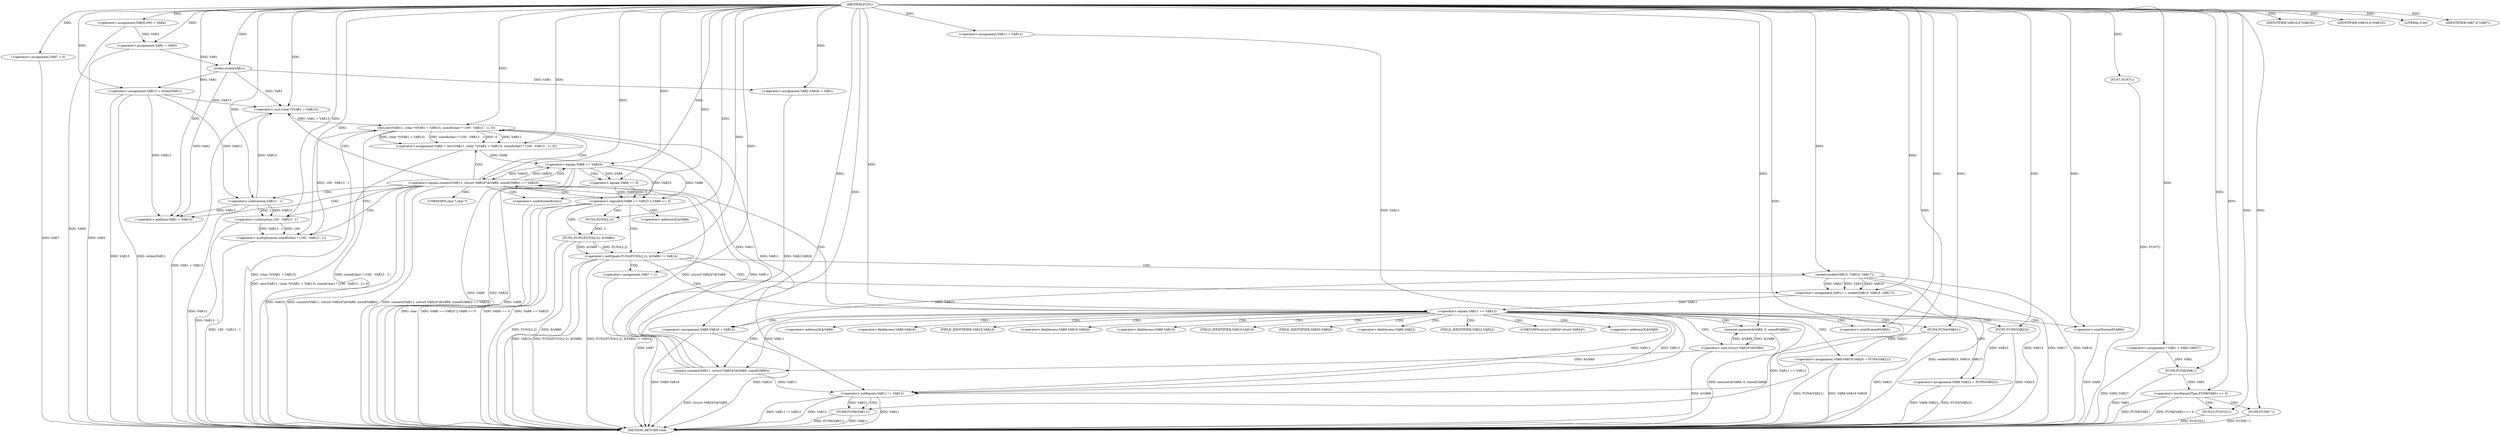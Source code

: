 digraph FUN1 {  
"1000100" [label = "(METHOD,FUN1)" ]
"1000263" [label = "(METHOD_RETURN,void)" ]
"1000105" [label = "(<operator>.assignment,VAR3[100] = VAR4)" ]
"1000108" [label = "(<operator>.assignment,VAR1 = VAR3)" ]
"1000114" [label = "(<operator>.assignment,VAR7 = 0)" ]
"1000121" [label = "(<operator>.assignment,VAR11 = VAR12)" ]
"1000125" [label = "(<operator>.assignment,VAR13 = strlen(VAR1))" ]
"1000127" [label = "(strlen,strlen(VAR1))" ]
"1000132" [label = "(<operator>.notEquals,FUN2(FUN3(2,2), &VAR6) != VAR14)" ]
"1000133" [label = "(FUN2,FUN2(FUN3(2,2), &VAR6))" ]
"1000134" [label = "(FUN3,FUN3(2,2))" ]
"1000142" [label = "(<operator>.assignment,VAR7 = 1)" ]
"1000145" [label = "(<operator>.assignment,VAR11 = socket(VAR15, VAR16, VAR17))" ]
"1000147" [label = "(socket,socket(VAR15, VAR16, VAR17))" ]
"1000152" [label = "(<operator>.equals,VAR11 == VAR12)" ]
"1000157" [label = "(memset,memset(&VAR9, 0, sizeof(VAR9)))" ]
"1000161" [label = "(<operator>.sizeOf,sizeof(VAR9))" ]
"1000163" [label = "(<operator>.assignment,VAR9.VAR18 = VAR15)" ]
"1000168" [label = "(<operator>.assignment,VAR9.VAR19.VAR20 = FUN4(VAR21))" ]
"1000174" [label = "(FUN4,FUN4(VAR21))" ]
"1000176" [label = "(<operator>.assignment,VAR9.VAR22 = FUN5(VAR23))" ]
"1000180" [label = "(FUN5,FUN5(VAR23))" ]
"1000183" [label = "(<operator>.equals,connect(VAR11, (struct VAR24*)&VAR9, sizeof(VAR9)) == VAR25)" ]
"1000184" [label = "(connect,connect(VAR11, (struct VAR24*)&VAR9, sizeof(VAR9)))" ]
"1000186" [label = "(<operator>.cast,(struct VAR24*)&VAR9)" ]
"1000190" [label = "(<operator>.sizeOf,sizeof(VAR9))" ]
"1000195" [label = "(<operator>.assignment,VAR8 = recv(VAR11, (char *)(VAR1 + VAR13), sizeof(char) * (100 - VAR13 - 1), 0))" ]
"1000197" [label = "(recv,recv(VAR11, (char *)(VAR1 + VAR13), sizeof(char) * (100 - VAR13 - 1), 0))" ]
"1000199" [label = "(<operator>.cast,(char *)(VAR1 + VAR13))" ]
"1000201" [label = "(<operator>.addition,VAR1 + VAR13)" ]
"1000204" [label = "(<operator>.multiplication,sizeof(char) * (100 - VAR13 - 1))" ]
"1000205" [label = "(<operator>.sizeOf,sizeof(char))" ]
"1000207" [label = "(<operator>.subtraction,100 - VAR13 - 1)" ]
"1000209" [label = "(<operator>.subtraction,VAR13 - 1)" ]
"1000214" [label = "(<operator>.logicalOr,VAR8 == VAR25 || VAR8 == 0)" ]
"1000215" [label = "(<operator>.equals,VAR8 == VAR25)" ]
"1000218" [label = "(<operator>.equals,VAR8 == 0)" ]
"1000224" [label = "(IDENTIFIER,VAR10,if (VAR10))" ]
"1000227" [label = "(IDENTIFIER,VAR10,if (VAR10))" ]
"1000229" [label = "(LITERAL,0,do)" ]
"1000231" [label = "(<operator>.notEquals,VAR11 != VAR12)" ]
"1000235" [label = "(FUN6,FUN6(VAR11))" ]
"1000238" [label = "(IDENTIFIER,VAR7,if (VAR7))" ]
"1000240" [label = "(FUN7,FUN7())" ]
"1000241" [label = "(<operator>.assignment,VAR2.VAR26 = VAR1)" ]
"1000248" [label = "(<operator>.assignment,* VAR1 = VAR2.VAR27)" ]
"1000254" [label = "(<operator>.lessEqualsThan,FUN8(VAR1) <= 0)" ]
"1000255" [label = "(FUN8,FUN8(VAR1))" ]
"1000259" [label = "(FUN9,FUN9(\"\"))" ]
"1000261" [label = "(FUN10,FUN10(1))" ]
"1000137" [label = "(<operator>.addressOf,&VAR6)" ]
"1000158" [label = "(<operator>.addressOf,&VAR9)" ]
"1000164" [label = "(<operator>.fieldAccess,VAR9.VAR18)" ]
"1000166" [label = "(FIELD_IDENTIFIER,VAR18,VAR18)" ]
"1000169" [label = "(<operator>.fieldAccess,VAR9.VAR19.VAR20)" ]
"1000170" [label = "(<operator>.fieldAccess,VAR9.VAR19)" ]
"1000172" [label = "(FIELD_IDENTIFIER,VAR19,VAR19)" ]
"1000173" [label = "(FIELD_IDENTIFIER,VAR20,VAR20)" ]
"1000177" [label = "(<operator>.fieldAccess,VAR9.VAR22)" ]
"1000179" [label = "(FIELD_IDENTIFIER,VAR22,VAR22)" ]
"1000187" [label = "(UNKNOWN,struct VAR24*,struct VAR24*)" ]
"1000188" [label = "(<operator>.addressOf,&VAR9)" ]
"1000200" [label = "(UNKNOWN,char *,char *)" ]
  "1000254" -> "1000263"  [ label = "DDG: FUN8(VAR1)"] 
  "1000180" -> "1000263"  [ label = "DDG: VAR23"] 
  "1000231" -> "1000263"  [ label = "DDG: VAR11 != VAR12"] 
  "1000132" -> "1000263"  [ label = "DDG: FUN2(FUN3(2,2), &VAR6)"] 
  "1000108" -> "1000263"  [ label = "DDG: VAR3"] 
  "1000197" -> "1000263"  [ label = "DDG: sizeof(char) * (100 - VAR13 - 1)"] 
  "1000259" -> "1000263"  [ label = "DDG: FUN9(\"\")"] 
  "1000186" -> "1000263"  [ label = "DDG: &VAR9"] 
  "1000163" -> "1000263"  [ label = "DDG: VAR9.VAR18"] 
  "1000184" -> "1000263"  [ label = "DDG: (struct VAR24*)&VAR9"] 
  "1000125" -> "1000263"  [ label = "DDG: VAR13"] 
  "1000199" -> "1000263"  [ label = "DDG: VAR1 + VAR13"] 
  "1000207" -> "1000263"  [ label = "DDG: VAR13 - 1"] 
  "1000209" -> "1000263"  [ label = "DDG: VAR13"] 
  "1000105" -> "1000263"  [ label = "DDG: VAR4"] 
  "1000235" -> "1000263"  [ label = "DDG: VAR11"] 
  "1000231" -> "1000263"  [ label = "DDG: VAR12"] 
  "1000168" -> "1000263"  [ label = "DDG: VAR9.VAR19.VAR20"] 
  "1000235" -> "1000263"  [ label = "DDG: FUN6(VAR11)"] 
  "1000215" -> "1000263"  [ label = "DDG: VAR8"] 
  "1000157" -> "1000263"  [ label = "DDG: memset(&VAR9, 0, sizeof(VAR9))"] 
  "1000218" -> "1000263"  [ label = "DDG: VAR8"] 
  "1000240" -> "1000263"  [ label = "DDG: FUN7()"] 
  "1000215" -> "1000263"  [ label = "DDG: VAR25"] 
  "1000214" -> "1000263"  [ label = "DDG: VAR8 == VAR25 || VAR8 == 0"] 
  "1000254" -> "1000263"  [ label = "DDG: FUN8(VAR1) <= 0"] 
  "1000205" -> "1000263"  [ label = "DDG: char"] 
  "1000132" -> "1000263"  [ label = "DDG: FUN2(FUN3(2,2), &VAR6) != VAR14"] 
  "1000132" -> "1000263"  [ label = "DDG: VAR14"] 
  "1000183" -> "1000263"  [ label = "DDG: connect(VAR11, (struct VAR24*)&VAR9, sizeof(VAR9))"] 
  "1000152" -> "1000263"  [ label = "DDG: VAR11 == VAR12"] 
  "1000163" -> "1000263"  [ label = "DDG: VAR15"] 
  "1000133" -> "1000263"  [ label = "DDG: FUN3(2,2)"] 
  "1000190" -> "1000263"  [ label = "DDG: VAR9"] 
  "1000214" -> "1000263"  [ label = "DDG: VAR8 == 0"] 
  "1000114" -> "1000263"  [ label = "DDG: VAR7"] 
  "1000176" -> "1000263"  [ label = "DDG: FUN5(VAR23)"] 
  "1000147" -> "1000263"  [ label = "DDG: VAR16"] 
  "1000147" -> "1000263"  [ label = "DDG: VAR15"] 
  "1000204" -> "1000263"  [ label = "DDG: 100 - VAR13 - 1"] 
  "1000125" -> "1000263"  [ label = "DDG: strlen(VAR1)"] 
  "1000195" -> "1000263"  [ label = "DDG: recv(VAR11, (char *)(VAR1 + VAR13), sizeof(char) * (100 - VAR13 - 1), 0)"] 
  "1000197" -> "1000263"  [ label = "DDG: (char *)(VAR1 + VAR13)"] 
  "1000231" -> "1000263"  [ label = "DDG: VAR11"] 
  "1000142" -> "1000263"  [ label = "DDG: VAR7"] 
  "1000241" -> "1000263"  [ label = "DDG: VAR2.VAR26"] 
  "1000214" -> "1000263"  [ label = "DDG: VAR8 == VAR25"] 
  "1000176" -> "1000263"  [ label = "DDG: VAR9.VAR22"] 
  "1000147" -> "1000263"  [ label = "DDG: VAR17"] 
  "1000261" -> "1000263"  [ label = "DDG: FUN10(1)"] 
  "1000248" -> "1000263"  [ label = "DDG: VAR2.VAR27"] 
  "1000255" -> "1000263"  [ label = "DDG: VAR1"] 
  "1000145" -> "1000263"  [ label = "DDG: socket(VAR15, VAR16, VAR17)"] 
  "1000183" -> "1000263"  [ label = "DDG: connect(VAR11, (struct VAR24*)&VAR9, sizeof(VAR9)) == VAR25"] 
  "1000183" -> "1000263"  [ label = "DDG: VAR25"] 
  "1000168" -> "1000263"  [ label = "DDG: FUN4(VAR21)"] 
  "1000133" -> "1000263"  [ label = "DDG: &VAR6"] 
  "1000174" -> "1000263"  [ label = "DDG: VAR21"] 
  "1000100" -> "1000105"  [ label = "DDG: "] 
  "1000105" -> "1000108"  [ label = "DDG: VAR3"] 
  "1000100" -> "1000108"  [ label = "DDG: "] 
  "1000100" -> "1000114"  [ label = "DDG: "] 
  "1000100" -> "1000121"  [ label = "DDG: "] 
  "1000127" -> "1000125"  [ label = "DDG: VAR1"] 
  "1000100" -> "1000125"  [ label = "DDG: "] 
  "1000108" -> "1000127"  [ label = "DDG: VAR1"] 
  "1000100" -> "1000127"  [ label = "DDG: "] 
  "1000133" -> "1000132"  [ label = "DDG: FUN3(2,2)"] 
  "1000133" -> "1000132"  [ label = "DDG: &VAR6"] 
  "1000134" -> "1000133"  [ label = "DDG: 2"] 
  "1000100" -> "1000134"  [ label = "DDG: "] 
  "1000100" -> "1000132"  [ label = "DDG: "] 
  "1000100" -> "1000142"  [ label = "DDG: "] 
  "1000147" -> "1000145"  [ label = "DDG: VAR15"] 
  "1000147" -> "1000145"  [ label = "DDG: VAR16"] 
  "1000147" -> "1000145"  [ label = "DDG: VAR17"] 
  "1000100" -> "1000145"  [ label = "DDG: "] 
  "1000100" -> "1000147"  [ label = "DDG: "] 
  "1000145" -> "1000152"  [ label = "DDG: VAR11"] 
  "1000100" -> "1000152"  [ label = "DDG: "] 
  "1000186" -> "1000157"  [ label = "DDG: &VAR9"] 
  "1000100" -> "1000157"  [ label = "DDG: "] 
  "1000100" -> "1000161"  [ label = "DDG: "] 
  "1000147" -> "1000163"  [ label = "DDG: VAR15"] 
  "1000100" -> "1000163"  [ label = "DDG: "] 
  "1000174" -> "1000168"  [ label = "DDG: VAR21"] 
  "1000100" -> "1000174"  [ label = "DDG: "] 
  "1000180" -> "1000176"  [ label = "DDG: VAR23"] 
  "1000100" -> "1000180"  [ label = "DDG: "] 
  "1000184" -> "1000183"  [ label = "DDG: VAR11"] 
  "1000184" -> "1000183"  [ label = "DDG: (struct VAR24*)&VAR9"] 
  "1000152" -> "1000184"  [ label = "DDG: VAR11"] 
  "1000100" -> "1000184"  [ label = "DDG: "] 
  "1000186" -> "1000184"  [ label = "DDG: &VAR9"] 
  "1000157" -> "1000186"  [ label = "DDG: &VAR9"] 
  "1000100" -> "1000190"  [ label = "DDG: "] 
  "1000215" -> "1000183"  [ label = "DDG: VAR25"] 
  "1000100" -> "1000183"  [ label = "DDG: "] 
  "1000197" -> "1000195"  [ label = "DDG: VAR11"] 
  "1000197" -> "1000195"  [ label = "DDG: (char *)(VAR1 + VAR13)"] 
  "1000197" -> "1000195"  [ label = "DDG: sizeof(char) * (100 - VAR13 - 1)"] 
  "1000197" -> "1000195"  [ label = "DDG: 0"] 
  "1000100" -> "1000195"  [ label = "DDG: "] 
  "1000184" -> "1000197"  [ label = "DDG: VAR11"] 
  "1000100" -> "1000197"  [ label = "DDG: "] 
  "1000199" -> "1000197"  [ label = "DDG: VAR1 + VAR13"] 
  "1000127" -> "1000199"  [ label = "DDG: VAR1"] 
  "1000100" -> "1000199"  [ label = "DDG: "] 
  "1000125" -> "1000199"  [ label = "DDG: VAR13"] 
  "1000209" -> "1000199"  [ label = "DDG: VAR13"] 
  "1000127" -> "1000201"  [ label = "DDG: VAR1"] 
  "1000100" -> "1000201"  [ label = "DDG: "] 
  "1000125" -> "1000201"  [ label = "DDG: VAR13"] 
  "1000209" -> "1000201"  [ label = "DDG: VAR13"] 
  "1000204" -> "1000197"  [ label = "DDG: 100 - VAR13 - 1"] 
  "1000100" -> "1000204"  [ label = "DDG: "] 
  "1000100" -> "1000205"  [ label = "DDG: "] 
  "1000207" -> "1000204"  [ label = "DDG: 100"] 
  "1000207" -> "1000204"  [ label = "DDG: VAR13 - 1"] 
  "1000100" -> "1000207"  [ label = "DDG: "] 
  "1000209" -> "1000207"  [ label = "DDG: VAR13"] 
  "1000209" -> "1000207"  [ label = "DDG: 1"] 
  "1000100" -> "1000209"  [ label = "DDG: "] 
  "1000125" -> "1000209"  [ label = "DDG: VAR13"] 
  "1000215" -> "1000214"  [ label = "DDG: VAR8"] 
  "1000215" -> "1000214"  [ label = "DDG: VAR25"] 
  "1000195" -> "1000215"  [ label = "DDG: VAR8"] 
  "1000100" -> "1000215"  [ label = "DDG: "] 
  "1000183" -> "1000215"  [ label = "DDG: VAR25"] 
  "1000218" -> "1000214"  [ label = "DDG: VAR8"] 
  "1000218" -> "1000214"  [ label = "DDG: 0"] 
  "1000215" -> "1000218"  [ label = "DDG: VAR8"] 
  "1000100" -> "1000218"  [ label = "DDG: "] 
  "1000100" -> "1000224"  [ label = "DDG: "] 
  "1000100" -> "1000227"  [ label = "DDG: "] 
  "1000100" -> "1000229"  [ label = "DDG: "] 
  "1000184" -> "1000231"  [ label = "DDG: VAR11"] 
  "1000152" -> "1000231"  [ label = "DDG: VAR11"] 
  "1000121" -> "1000231"  [ label = "DDG: VAR11"] 
  "1000197" -> "1000231"  [ label = "DDG: VAR11"] 
  "1000100" -> "1000231"  [ label = "DDG: "] 
  "1000152" -> "1000231"  [ label = "DDG: VAR12"] 
  "1000231" -> "1000235"  [ label = "DDG: VAR11"] 
  "1000100" -> "1000235"  [ label = "DDG: "] 
  "1000100" -> "1000238"  [ label = "DDG: "] 
  "1000100" -> "1000240"  [ label = "DDG: "] 
  "1000127" -> "1000241"  [ label = "DDG: VAR1"] 
  "1000100" -> "1000241"  [ label = "DDG: "] 
  "1000100" -> "1000248"  [ label = "DDG: "] 
  "1000255" -> "1000254"  [ label = "DDG: VAR1"] 
  "1000248" -> "1000255"  [ label = "DDG: VAR1"] 
  "1000100" -> "1000255"  [ label = "DDG: "] 
  "1000100" -> "1000254"  [ label = "DDG: "] 
  "1000100" -> "1000259"  [ label = "DDG: "] 
  "1000100" -> "1000261"  [ label = "DDG: "] 
  "1000132" -> "1000142"  [ label = "CDG: "] 
  "1000132" -> "1000152"  [ label = "CDG: "] 
  "1000132" -> "1000147"  [ label = "CDG: "] 
  "1000132" -> "1000145"  [ label = "CDG: "] 
  "1000152" -> "1000164"  [ label = "CDG: "] 
  "1000152" -> "1000174"  [ label = "CDG: "] 
  "1000152" -> "1000161"  [ label = "CDG: "] 
  "1000152" -> "1000186"  [ label = "CDG: "] 
  "1000152" -> "1000166"  [ label = "CDG: "] 
  "1000152" -> "1000180"  [ label = "CDG: "] 
  "1000152" -> "1000183"  [ label = "CDG: "] 
  "1000152" -> "1000157"  [ label = "CDG: "] 
  "1000152" -> "1000172"  [ label = "CDG: "] 
  "1000152" -> "1000169"  [ label = "CDG: "] 
  "1000152" -> "1000163"  [ label = "CDG: "] 
  "1000152" -> "1000168"  [ label = "CDG: "] 
  "1000152" -> "1000188"  [ label = "CDG: "] 
  "1000152" -> "1000190"  [ label = "CDG: "] 
  "1000152" -> "1000173"  [ label = "CDG: "] 
  "1000152" -> "1000158"  [ label = "CDG: "] 
  "1000152" -> "1000170"  [ label = "CDG: "] 
  "1000152" -> "1000179"  [ label = "CDG: "] 
  "1000152" -> "1000184"  [ label = "CDG: "] 
  "1000152" -> "1000176"  [ label = "CDG: "] 
  "1000152" -> "1000177"  [ label = "CDG: "] 
  "1000152" -> "1000187"  [ label = "CDG: "] 
  "1000183" -> "1000200"  [ label = "CDG: "] 
  "1000183" -> "1000199"  [ label = "CDG: "] 
  "1000183" -> "1000195"  [ label = "CDG: "] 
  "1000183" -> "1000197"  [ label = "CDG: "] 
  "1000183" -> "1000204"  [ label = "CDG: "] 
  "1000183" -> "1000215"  [ label = "CDG: "] 
  "1000183" -> "1000207"  [ label = "CDG: "] 
  "1000183" -> "1000214"  [ label = "CDG: "] 
  "1000183" -> "1000205"  [ label = "CDG: "] 
  "1000183" -> "1000201"  [ label = "CDG: "] 
  "1000183" -> "1000209"  [ label = "CDG: "] 
  "1000214" -> "1000133"  [ label = "CDG: "] 
  "1000214" -> "1000132"  [ label = "CDG: "] 
  "1000214" -> "1000137"  [ label = "CDG: "] 
  "1000214" -> "1000134"  [ label = "CDG: "] 
  "1000215" -> "1000218"  [ label = "CDG: "] 
  "1000231" -> "1000235"  [ label = "CDG: "] 
  "1000254" -> "1000259"  [ label = "CDG: "] 
  "1000254" -> "1000261"  [ label = "CDG: "] 
}
